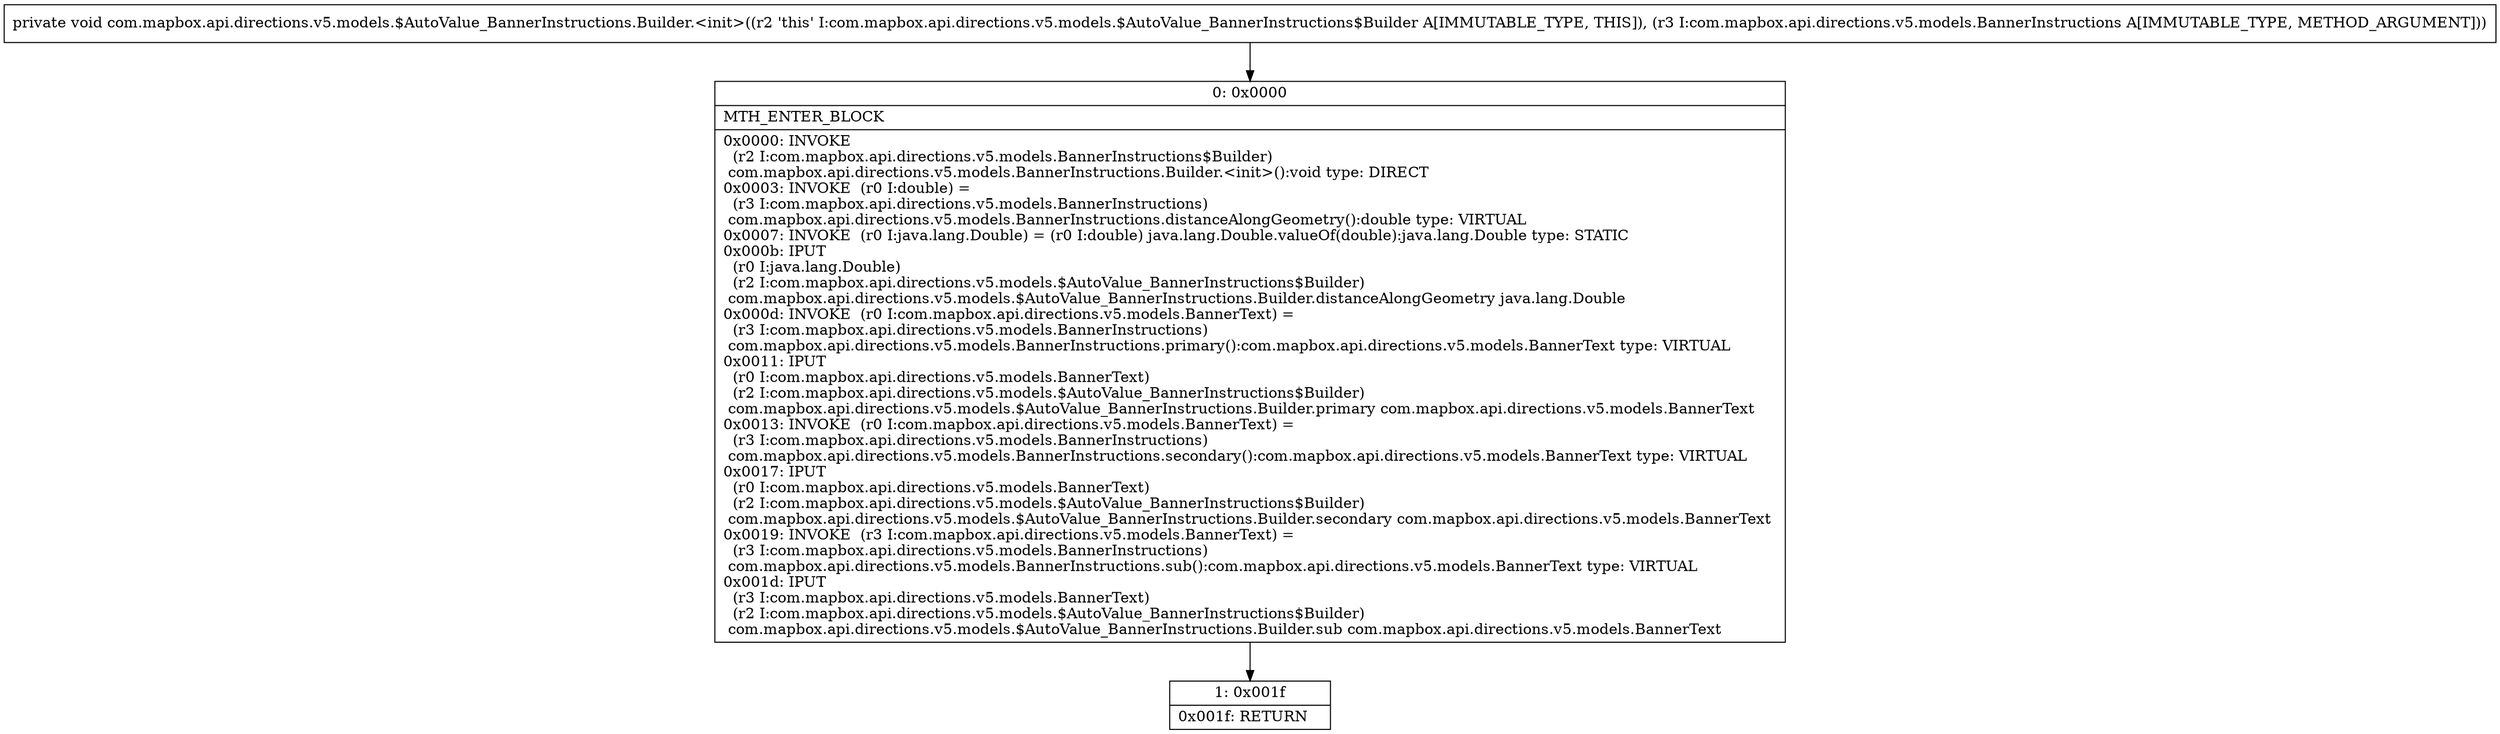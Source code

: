 digraph "CFG forcom.mapbox.api.directions.v5.models.$AutoValue_BannerInstructions.Builder.\<init\>(Lcom\/mapbox\/api\/directions\/v5\/models\/BannerInstructions;)V" {
Node_0 [shape=record,label="{0\:\ 0x0000|MTH_ENTER_BLOCK\l|0x0000: INVOKE  \l  (r2 I:com.mapbox.api.directions.v5.models.BannerInstructions$Builder)\l com.mapbox.api.directions.v5.models.BannerInstructions.Builder.\<init\>():void type: DIRECT \l0x0003: INVOKE  (r0 I:double) = \l  (r3 I:com.mapbox.api.directions.v5.models.BannerInstructions)\l com.mapbox.api.directions.v5.models.BannerInstructions.distanceAlongGeometry():double type: VIRTUAL \l0x0007: INVOKE  (r0 I:java.lang.Double) = (r0 I:double) java.lang.Double.valueOf(double):java.lang.Double type: STATIC \l0x000b: IPUT  \l  (r0 I:java.lang.Double)\l  (r2 I:com.mapbox.api.directions.v5.models.$AutoValue_BannerInstructions$Builder)\l com.mapbox.api.directions.v5.models.$AutoValue_BannerInstructions.Builder.distanceAlongGeometry java.lang.Double \l0x000d: INVOKE  (r0 I:com.mapbox.api.directions.v5.models.BannerText) = \l  (r3 I:com.mapbox.api.directions.v5.models.BannerInstructions)\l com.mapbox.api.directions.v5.models.BannerInstructions.primary():com.mapbox.api.directions.v5.models.BannerText type: VIRTUAL \l0x0011: IPUT  \l  (r0 I:com.mapbox.api.directions.v5.models.BannerText)\l  (r2 I:com.mapbox.api.directions.v5.models.$AutoValue_BannerInstructions$Builder)\l com.mapbox.api.directions.v5.models.$AutoValue_BannerInstructions.Builder.primary com.mapbox.api.directions.v5.models.BannerText \l0x0013: INVOKE  (r0 I:com.mapbox.api.directions.v5.models.BannerText) = \l  (r3 I:com.mapbox.api.directions.v5.models.BannerInstructions)\l com.mapbox.api.directions.v5.models.BannerInstructions.secondary():com.mapbox.api.directions.v5.models.BannerText type: VIRTUAL \l0x0017: IPUT  \l  (r0 I:com.mapbox.api.directions.v5.models.BannerText)\l  (r2 I:com.mapbox.api.directions.v5.models.$AutoValue_BannerInstructions$Builder)\l com.mapbox.api.directions.v5.models.$AutoValue_BannerInstructions.Builder.secondary com.mapbox.api.directions.v5.models.BannerText \l0x0019: INVOKE  (r3 I:com.mapbox.api.directions.v5.models.BannerText) = \l  (r3 I:com.mapbox.api.directions.v5.models.BannerInstructions)\l com.mapbox.api.directions.v5.models.BannerInstructions.sub():com.mapbox.api.directions.v5.models.BannerText type: VIRTUAL \l0x001d: IPUT  \l  (r3 I:com.mapbox.api.directions.v5.models.BannerText)\l  (r2 I:com.mapbox.api.directions.v5.models.$AutoValue_BannerInstructions$Builder)\l com.mapbox.api.directions.v5.models.$AutoValue_BannerInstructions.Builder.sub com.mapbox.api.directions.v5.models.BannerText \l}"];
Node_1 [shape=record,label="{1\:\ 0x001f|0x001f: RETURN   \l}"];
MethodNode[shape=record,label="{private void com.mapbox.api.directions.v5.models.$AutoValue_BannerInstructions.Builder.\<init\>((r2 'this' I:com.mapbox.api.directions.v5.models.$AutoValue_BannerInstructions$Builder A[IMMUTABLE_TYPE, THIS]), (r3 I:com.mapbox.api.directions.v5.models.BannerInstructions A[IMMUTABLE_TYPE, METHOD_ARGUMENT])) }"];
MethodNode -> Node_0;
Node_0 -> Node_1;
}

